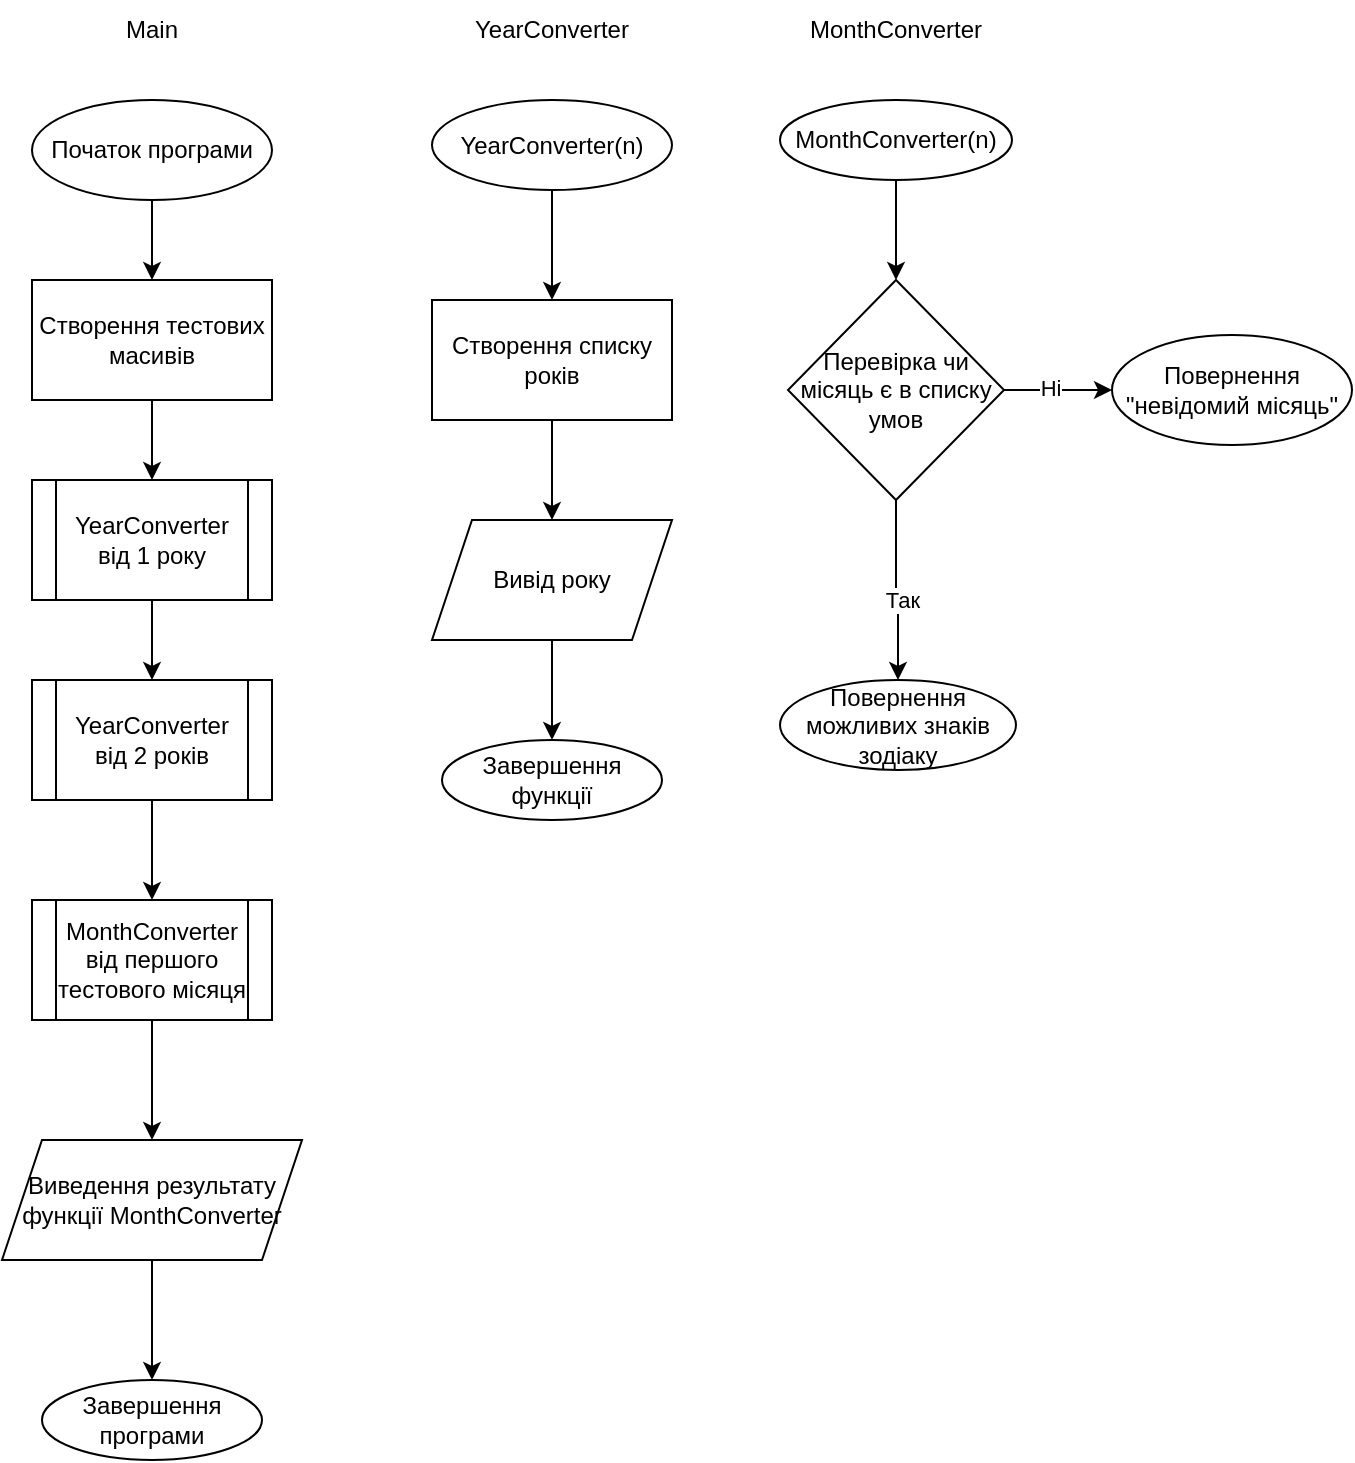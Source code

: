 <mxfile version="24.8.3">
  <diagram name="Сторінка-1" id="Y6gb7wJsDb1kQQDB2Cb_">
    <mxGraphModel grid="1" page="1" gridSize="10" guides="1" tooltips="1" connect="1" arrows="1" fold="1" pageScale="1" pageWidth="827" pageHeight="1169" math="0" shadow="0">
      <root>
        <mxCell id="0" />
        <mxCell id="1" parent="0" />
        <mxCell id="NqEdJR7iOXJKLZb9J06m-1" value="Main" style="text;html=1;align=center;verticalAlign=middle;whiteSpace=wrap;rounded=0;" vertex="1" parent="1">
          <mxGeometry x="70" width="60" height="30" as="geometry" />
        </mxCell>
        <mxCell id="NqEdJR7iOXJKLZb9J06m-4" value="" style="edgeStyle=orthogonalEdgeStyle;rounded=0;orthogonalLoop=1;jettySize=auto;html=1;" edge="1" parent="1" source="NqEdJR7iOXJKLZb9J06m-2" target="NqEdJR7iOXJKLZb9J06m-3">
          <mxGeometry relative="1" as="geometry" />
        </mxCell>
        <mxCell id="NqEdJR7iOXJKLZb9J06m-2" value="Початок програми" style="ellipse;whiteSpace=wrap;html=1;" vertex="1" parent="1">
          <mxGeometry x="40" y="50" width="120" height="50" as="geometry" />
        </mxCell>
        <mxCell id="NqEdJR7iOXJKLZb9J06m-6" value="" style="edgeStyle=orthogonalEdgeStyle;rounded=0;orthogonalLoop=1;jettySize=auto;html=1;" edge="1" parent="1" source="NqEdJR7iOXJKLZb9J06m-3" target="NqEdJR7iOXJKLZb9J06m-5">
          <mxGeometry relative="1" as="geometry" />
        </mxCell>
        <mxCell id="NqEdJR7iOXJKLZb9J06m-3" value="Створення тестових масивів" style="whiteSpace=wrap;html=1;" vertex="1" parent="1">
          <mxGeometry x="40" y="140" width="120" height="60" as="geometry" />
        </mxCell>
        <mxCell id="NqEdJR7iOXJKLZb9J06m-17" value="" style="edgeStyle=orthogonalEdgeStyle;rounded=0;orthogonalLoop=1;jettySize=auto;html=1;" edge="1" parent="1" source="NqEdJR7iOXJKLZb9J06m-5" target="NqEdJR7iOXJKLZb9J06m-16">
          <mxGeometry relative="1" as="geometry" />
        </mxCell>
        <mxCell id="NqEdJR7iOXJKLZb9J06m-5" value="YearConverter від 1 року" style="shape=process;whiteSpace=wrap;html=1;backgroundOutline=1;" vertex="1" parent="1">
          <mxGeometry x="40" y="240" width="120" height="60" as="geometry" />
        </mxCell>
        <mxCell id="NqEdJR7iOXJKLZb9J06m-8" value="YearConverter" style="text;html=1;align=center;verticalAlign=middle;whiteSpace=wrap;rounded=0;" vertex="1" parent="1">
          <mxGeometry x="270" width="60" height="30" as="geometry" />
        </mxCell>
        <mxCell id="NqEdJR7iOXJKLZb9J06m-11" value="" style="edgeStyle=orthogonalEdgeStyle;rounded=0;orthogonalLoop=1;jettySize=auto;html=1;" edge="1" parent="1" source="NqEdJR7iOXJKLZb9J06m-9" target="NqEdJR7iOXJKLZb9J06m-10">
          <mxGeometry relative="1" as="geometry" />
        </mxCell>
        <mxCell id="NqEdJR7iOXJKLZb9J06m-9" value="YearConverter(n)" style="ellipse;whiteSpace=wrap;html=1;" vertex="1" parent="1">
          <mxGeometry x="240" y="50" width="120" height="45" as="geometry" />
        </mxCell>
        <mxCell id="NqEdJR7iOXJKLZb9J06m-13" value="" style="edgeStyle=orthogonalEdgeStyle;rounded=0;orthogonalLoop=1;jettySize=auto;html=1;" edge="1" parent="1" source="NqEdJR7iOXJKLZb9J06m-10" target="NqEdJR7iOXJKLZb9J06m-12">
          <mxGeometry relative="1" as="geometry" />
        </mxCell>
        <mxCell id="NqEdJR7iOXJKLZb9J06m-10" value="Створення списку років" style="whiteSpace=wrap;html=1;" vertex="1" parent="1">
          <mxGeometry x="240" y="150" width="120" height="60" as="geometry" />
        </mxCell>
        <mxCell id="NqEdJR7iOXJKLZb9J06m-15" value="" style="edgeStyle=orthogonalEdgeStyle;rounded=0;orthogonalLoop=1;jettySize=auto;html=1;" edge="1" parent="1" source="NqEdJR7iOXJKLZb9J06m-12" target="NqEdJR7iOXJKLZb9J06m-14">
          <mxGeometry relative="1" as="geometry" />
        </mxCell>
        <mxCell id="NqEdJR7iOXJKLZb9J06m-12" value="Вивід року" style="shape=parallelogram;perimeter=parallelogramPerimeter;whiteSpace=wrap;html=1;fixedSize=1;" vertex="1" parent="1">
          <mxGeometry x="240" y="260" width="120" height="60" as="geometry" />
        </mxCell>
        <mxCell id="NqEdJR7iOXJKLZb9J06m-14" value="Завершення функції" style="ellipse;whiteSpace=wrap;html=1;" vertex="1" parent="1">
          <mxGeometry x="245" y="370" width="110" height="40" as="geometry" />
        </mxCell>
        <mxCell id="NqEdJR7iOXJKLZb9J06m-21" value="" style="edgeStyle=orthogonalEdgeStyle;rounded=0;orthogonalLoop=1;jettySize=auto;html=1;" edge="1" parent="1" source="NqEdJR7iOXJKLZb9J06m-16" target="NqEdJR7iOXJKLZb9J06m-20">
          <mxGeometry relative="1" as="geometry" />
        </mxCell>
        <mxCell id="NqEdJR7iOXJKLZb9J06m-16" value="YearConverter від 2 років" style="shape=process;whiteSpace=wrap;html=1;backgroundOutline=1;" vertex="1" parent="1">
          <mxGeometry x="40" y="340" width="120" height="60" as="geometry" />
        </mxCell>
        <mxCell id="NqEdJR7iOXJKLZb9J06m-18" value="MonthConverter" style="text;html=1;align=center;verticalAlign=middle;whiteSpace=wrap;rounded=0;" vertex="1" parent="1">
          <mxGeometry x="442" width="60" height="30" as="geometry" />
        </mxCell>
        <mxCell id="NqEdJR7iOXJKLZb9J06m-25" value="" style="edgeStyle=orthogonalEdgeStyle;rounded=0;orthogonalLoop=1;jettySize=auto;html=1;" edge="1" parent="1" source="NqEdJR7iOXJKLZb9J06m-19" target="NqEdJR7iOXJKLZb9J06m-24">
          <mxGeometry relative="1" as="geometry" />
        </mxCell>
        <mxCell id="NqEdJR7iOXJKLZb9J06m-19" value="MonthConverter(n)" style="ellipse;whiteSpace=wrap;html=1;" vertex="1" parent="1">
          <mxGeometry x="414" y="50" width="116" height="40" as="geometry" />
        </mxCell>
        <mxCell id="NqEdJR7iOXJKLZb9J06m-41" value="" style="edgeStyle=orthogonalEdgeStyle;rounded=0;orthogonalLoop=1;jettySize=auto;html=1;" edge="1" parent="1" source="NqEdJR7iOXJKLZb9J06m-20" target="NqEdJR7iOXJKLZb9J06m-40">
          <mxGeometry relative="1" as="geometry" />
        </mxCell>
        <mxCell id="NqEdJR7iOXJKLZb9J06m-20" value="MonthConverter від першого тестового місяця" style="shape=process;whiteSpace=wrap;html=1;backgroundOutline=1;" vertex="1" parent="1">
          <mxGeometry x="40" y="450" width="120" height="60" as="geometry" />
        </mxCell>
        <mxCell id="NqEdJR7iOXJKLZb9J06m-34" value="" style="edgeStyle=orthogonalEdgeStyle;rounded=0;orthogonalLoop=1;jettySize=auto;html=1;" edge="1" parent="1" source="NqEdJR7iOXJKLZb9J06m-24" target="NqEdJR7iOXJKLZb9J06m-33">
          <mxGeometry relative="1" as="geometry" />
        </mxCell>
        <mxCell id="NqEdJR7iOXJKLZb9J06m-35" value="Так" style="edgeLabel;html=1;align=center;verticalAlign=middle;resizable=0;points=[];" connectable="0" vertex="1" parent="NqEdJR7iOXJKLZb9J06m-34">
          <mxGeometry x="0.105" y="2" relative="1" as="geometry">
            <mxPoint as="offset" />
          </mxGeometry>
        </mxCell>
        <mxCell id="NqEdJR7iOXJKLZb9J06m-37" value="" style="edgeStyle=orthogonalEdgeStyle;rounded=0;orthogonalLoop=1;jettySize=auto;html=1;" edge="1" parent="1" source="NqEdJR7iOXJKLZb9J06m-24" target="NqEdJR7iOXJKLZb9J06m-36">
          <mxGeometry relative="1" as="geometry" />
        </mxCell>
        <mxCell id="NqEdJR7iOXJKLZb9J06m-44" value="Ні" style="edgeLabel;html=1;align=center;verticalAlign=middle;resizable=0;points=[];" connectable="0" vertex="1" parent="NqEdJR7iOXJKLZb9J06m-37">
          <mxGeometry x="-0.148" y="1" relative="1" as="geometry">
            <mxPoint as="offset" />
          </mxGeometry>
        </mxCell>
        <mxCell id="NqEdJR7iOXJKLZb9J06m-24" value="Перевірка чи місяць є в списку умов" style="rhombus;whiteSpace=wrap;html=1;" vertex="1" parent="1">
          <mxGeometry x="418" y="140" width="108" height="110" as="geometry" />
        </mxCell>
        <mxCell id="NqEdJR7iOXJKLZb9J06m-33" value="Повернення можливих знаків зодіаку" style="ellipse;whiteSpace=wrap;html=1;" vertex="1" parent="1">
          <mxGeometry x="414" y="340" width="118" height="45" as="geometry" />
        </mxCell>
        <mxCell id="NqEdJR7iOXJKLZb9J06m-36" value="Повернення &quot;невідомий місяць&quot;" style="ellipse;whiteSpace=wrap;html=1;" vertex="1" parent="1">
          <mxGeometry x="580" y="167.5" width="120" height="55" as="geometry" />
        </mxCell>
        <mxCell id="NqEdJR7iOXJKLZb9J06m-43" value="" style="edgeStyle=orthogonalEdgeStyle;rounded=0;orthogonalLoop=1;jettySize=auto;html=1;" edge="1" parent="1" source="NqEdJR7iOXJKLZb9J06m-40" target="NqEdJR7iOXJKLZb9J06m-42">
          <mxGeometry relative="1" as="geometry" />
        </mxCell>
        <mxCell id="NqEdJR7iOXJKLZb9J06m-40" value="Виведення результату функції MonthConverter" style="shape=parallelogram;perimeter=parallelogramPerimeter;whiteSpace=wrap;html=1;fixedSize=1;" vertex="1" parent="1">
          <mxGeometry x="25" y="570" width="150" height="60" as="geometry" />
        </mxCell>
        <mxCell id="NqEdJR7iOXJKLZb9J06m-42" value="Завершення програми" style="ellipse;whiteSpace=wrap;html=1;" vertex="1" parent="1">
          <mxGeometry x="45" y="690" width="110" height="40" as="geometry" />
        </mxCell>
      </root>
    </mxGraphModel>
  </diagram>
</mxfile>
